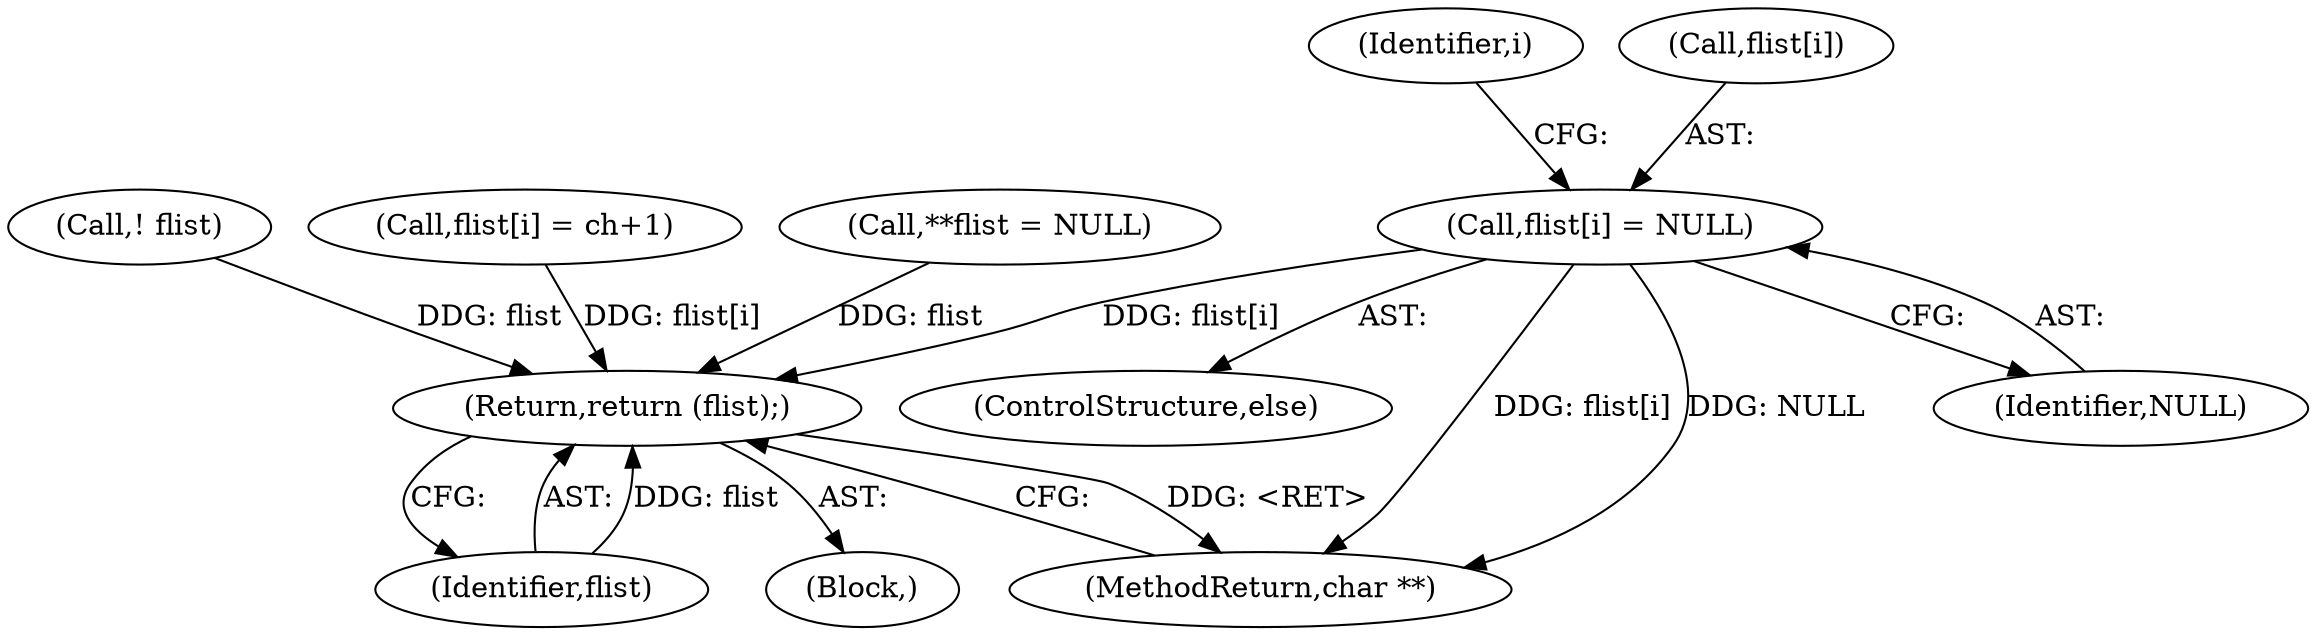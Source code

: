 digraph "0_libx11_b469da1430cdcee06e31c6251b83aede072a1ff0_0@array" {
"1000262" [label="(Call,flist[i] = NULL)"];
"1000274" [label="(Return,return (flist);)"];
"1000230" [label="(Identifier,i)"];
"1000263" [label="(Call,flist[i])"];
"1000274" [label="(Return,return (flist);)"];
"1000266" [label="(Identifier,NULL)"];
"1000261" [label="(ControlStructure,else)"];
"1000109" [label="(Block,)"];
"1000276" [label="(MethodReturn,char **)"];
"1000262" [label="(Call,flist[i] = NULL)"];
"1000186" [label="(Call,! flist)"];
"1000275" [label="(Identifier,flist)"];
"1000239" [label="(Call,flist[i] = ch+1)"];
"1000116" [label="(Call,**flist = NULL)"];
"1000262" -> "1000261"  [label="AST: "];
"1000262" -> "1000266"  [label="CFG: "];
"1000263" -> "1000262"  [label="AST: "];
"1000266" -> "1000262"  [label="AST: "];
"1000230" -> "1000262"  [label="CFG: "];
"1000262" -> "1000276"  [label="DDG: flist[i]"];
"1000262" -> "1000276"  [label="DDG: NULL"];
"1000262" -> "1000274"  [label="DDG: flist[i]"];
"1000274" -> "1000109"  [label="AST: "];
"1000274" -> "1000275"  [label="CFG: "];
"1000275" -> "1000274"  [label="AST: "];
"1000276" -> "1000274"  [label="CFG: "];
"1000274" -> "1000276"  [label="DDG: <RET>"];
"1000275" -> "1000274"  [label="DDG: flist"];
"1000116" -> "1000274"  [label="DDG: flist"];
"1000186" -> "1000274"  [label="DDG: flist"];
"1000239" -> "1000274"  [label="DDG: flist[i]"];
}
